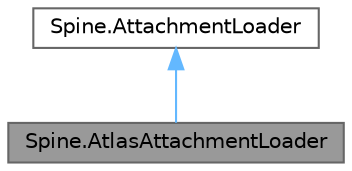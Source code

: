 digraph "Spine.AtlasAttachmentLoader"
{
 // LATEX_PDF_SIZE
  bgcolor="transparent";
  edge [fontname=Helvetica,fontsize=10,labelfontname=Helvetica,labelfontsize=10];
  node [fontname=Helvetica,fontsize=10,shape=box,height=0.2,width=0.4];
  Node1 [id="Node000001",label="Spine.AtlasAttachmentLoader",height=0.2,width=0.4,color="gray40", fillcolor="grey60", style="filled", fontcolor="black",tooltip="An AttachmentLoader that configures attachments using texture regions from an Atlas...."];
  Node2 -> Node1 [id="edge1_Node000001_Node000002",dir="back",color="steelblue1",style="solid",tooltip=" "];
  Node2 [id="Node000002",label="Spine.AttachmentLoader",height=0.2,width=0.4,color="gray40", fillcolor="white", style="filled",URL="$interface_spine_1_1_attachment_loader.html",tooltip=" "];
}
